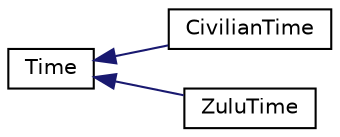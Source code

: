 digraph "Graphical Class Hierarchy"
{
  edge [fontname="Helvetica",fontsize="10",labelfontname="Helvetica",labelfontsize="10"];
  node [fontname="Helvetica",fontsize="10",shape=record];
  rankdir="LR";
  Node1 [label="Time",height=0.2,width=0.4,color="black", fillcolor="white", style="filled",URL="$classTime.html"];
  Node1 -> Node2 [dir="back",color="midnightblue",fontsize="10",style="solid",fontname="Helvetica"];
  Node2 [label="CivilianTime",height=0.2,width=0.4,color="black", fillcolor="white", style="filled",URL="$classCivilianTime.html"];
  Node1 -> Node3 [dir="back",color="midnightblue",fontsize="10",style="solid",fontname="Helvetica"];
  Node3 [label="ZuluTime",height=0.2,width=0.4,color="black", fillcolor="white", style="filled",URL="$classZuluTime.html"];
}
